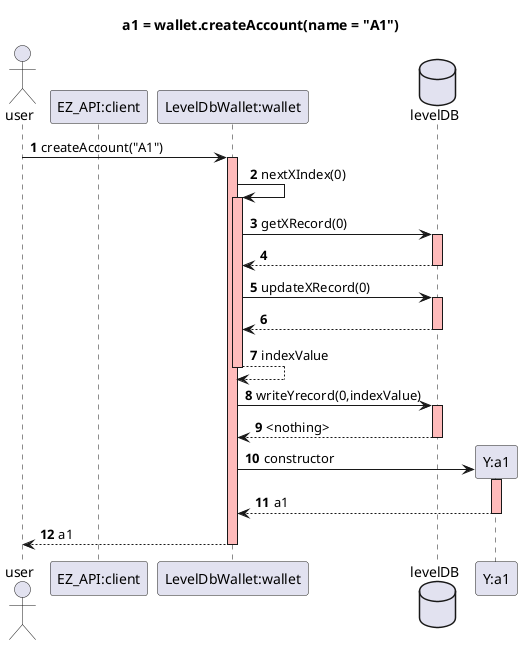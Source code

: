 @startuml
skinparam sequence {
  LifeLineBackgroundColor #FFBBBB
}

autonumber
autoactivate on
actor user
participant "EZ_API:client" as client
participant "LevelDbWallet:wallet" as wallet
database levelDB
participant "Y:a1" as a1
title a1 = wallet.createAccount(name = "A1")
user -> wallet : createAccount("A1")
  wallet -> wallet : nextXIndex(0)
    wallet -> levelDB : getXRecord(0)
    return

    wallet -> levelDB : updateXRecord(0)
    return
  return indexValue

  wallet -> levelDB : writeYrecord(0,indexValue)
  return <nothing>

  create a1
  wallet -> a1 : constructor
  return a1
return a1
@enduml